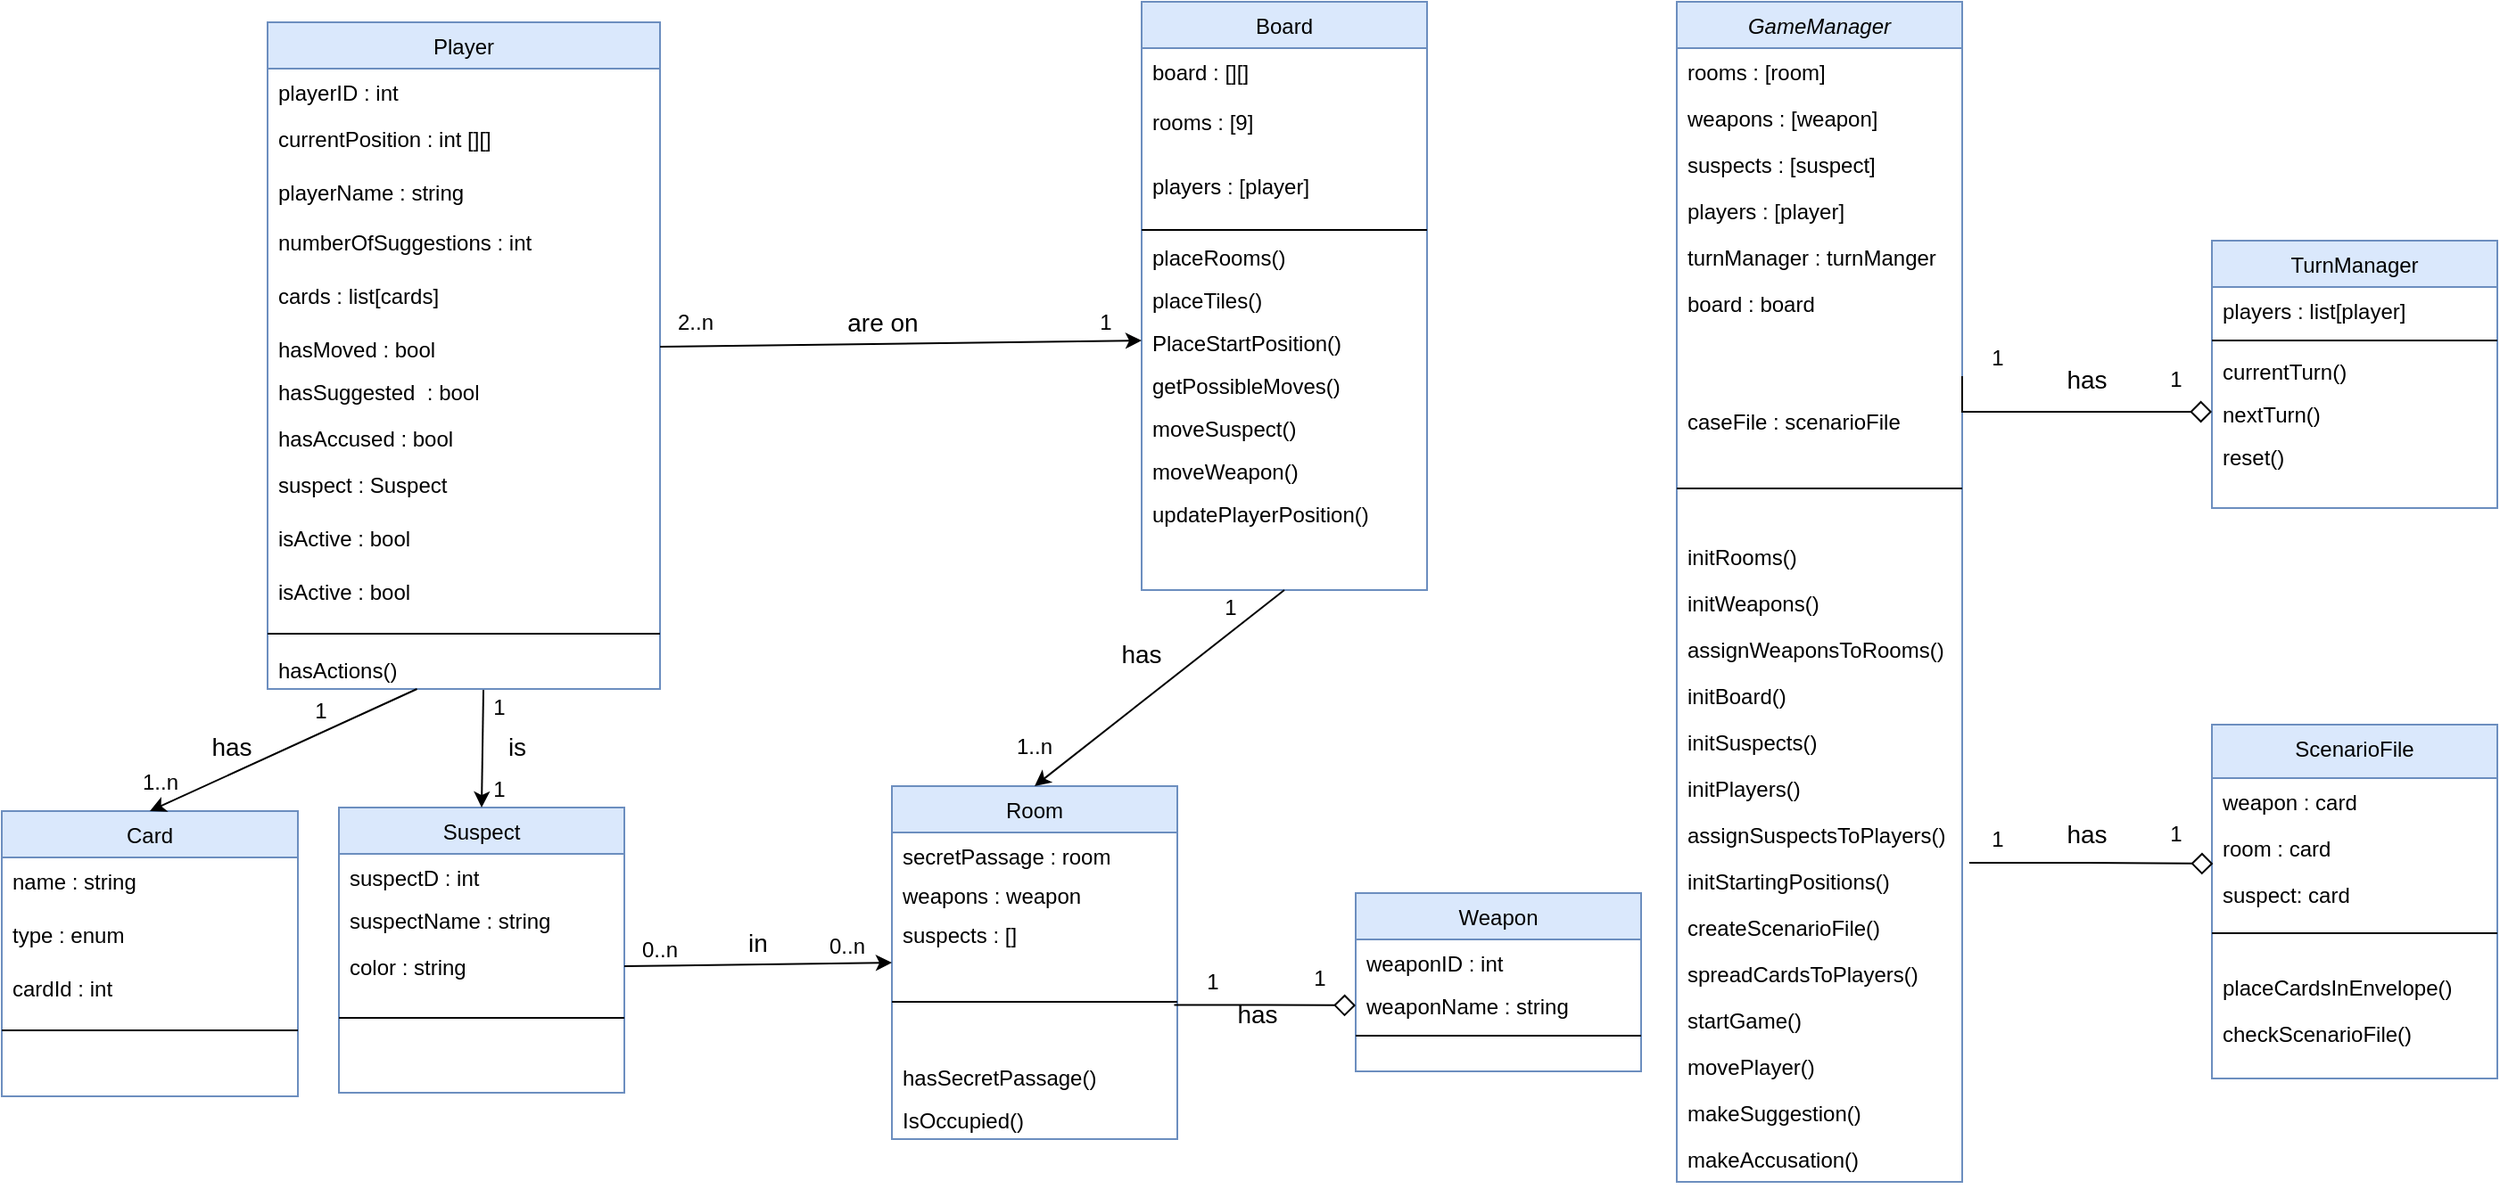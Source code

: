 <mxfile version="14.4.7" type="github">
  <diagram id="C5RBs43oDa-KdzZeNtuy" name="Backend_design">
    <mxGraphModel dx="2249" dy="794" grid="1" gridSize="10" guides="1" tooltips="1" connect="1" arrows="1" fold="1" page="1" pageScale="1" pageWidth="827" pageHeight="1169" math="0" shadow="0">
      <root>
        <mxCell id="WIyWlLk6GJQsqaUBKTNV-0" />
        <mxCell id="WIyWlLk6GJQsqaUBKTNV-1" parent="WIyWlLk6GJQsqaUBKTNV-0" />
        <mxCell id="zkfFHV4jXpPFQw0GAbJ--0" value="GameManager" style="swimlane;fontStyle=2;align=center;verticalAlign=top;childLayout=stackLayout;horizontal=1;startSize=26;horizontalStack=0;resizeParent=1;resizeLast=0;collapsible=1;marginBottom=0;rounded=0;shadow=0;strokeWidth=1;fillColor=#dae8fc;strokeColor=#6c8ebf;" parent="WIyWlLk6GJQsqaUBKTNV-1" vertex="1">
          <mxGeometry x="330" y="20" width="160" height="662" as="geometry">
            <mxRectangle x="230" y="140" width="160" height="26" as="alternateBounds" />
          </mxGeometry>
        </mxCell>
        <mxCell id="31X4af6FUvIwJoq8mnIn-27" value="rooms : [room]" style="text;align=left;verticalAlign=top;spacingLeft=4;spacingRight=4;overflow=hidden;rotatable=0;points=[[0,0.5],[1,0.5]];portConstraint=eastwest;rounded=0;shadow=0;html=0;" parent="zkfFHV4jXpPFQw0GAbJ--0" vertex="1">
          <mxGeometry y="26" width="160" height="26" as="geometry" />
        </mxCell>
        <mxCell id="31X4af6FUvIwJoq8mnIn-28" value="weapons : [weapon]" style="text;align=left;verticalAlign=top;spacingLeft=4;spacingRight=4;overflow=hidden;rotatable=0;points=[[0,0.5],[1,0.5]];portConstraint=eastwest;rounded=0;shadow=0;html=0;" parent="zkfFHV4jXpPFQw0GAbJ--0" vertex="1">
          <mxGeometry y="52" width="160" height="26" as="geometry" />
        </mxCell>
        <mxCell id="31X4af6FUvIwJoq8mnIn-29" value="suspects : [suspect]" style="text;align=left;verticalAlign=top;spacingLeft=4;spacingRight=4;overflow=hidden;rotatable=0;points=[[0,0.5],[1,0.5]];portConstraint=eastwest;rounded=0;shadow=0;html=0;fontStyle=0" parent="zkfFHV4jXpPFQw0GAbJ--0" vertex="1">
          <mxGeometry y="78" width="160" height="26" as="geometry" />
        </mxCell>
        <mxCell id="31X4af6FUvIwJoq8mnIn-30" value="players : [player]" style="text;align=left;verticalAlign=top;spacingLeft=4;spacingRight=4;overflow=hidden;rotatable=0;points=[[0,0.5],[1,0.5]];portConstraint=eastwest;rounded=0;shadow=0;html=0;fontStyle=0" parent="zkfFHV4jXpPFQw0GAbJ--0" vertex="1">
          <mxGeometry y="104" width="160" height="26" as="geometry" />
        </mxCell>
        <mxCell id="31X4af6FUvIwJoq8mnIn-36" value="turnManager : turnManger" style="text;align=left;verticalAlign=top;spacingLeft=4;spacingRight=4;overflow=hidden;rotatable=0;points=[[0,0.5],[1,0.5]];portConstraint=eastwest;rounded=0;shadow=0;html=0;fontStyle=0" parent="zkfFHV4jXpPFQw0GAbJ--0" vertex="1">
          <mxGeometry y="130" width="160" height="26" as="geometry" />
        </mxCell>
        <mxCell id="31X4af6FUvIwJoq8mnIn-47" value="board : board" style="text;align=left;verticalAlign=top;spacingLeft=4;spacingRight=4;overflow=hidden;rotatable=0;points=[[0,0.5],[1,0.5]];portConstraint=eastwest;rounded=0;shadow=0;html=0;fontStyle=0" parent="zkfFHV4jXpPFQw0GAbJ--0" vertex="1">
          <mxGeometry y="156" width="160" height="26" as="geometry" />
        </mxCell>
        <mxCell id="zkfFHV4jXpPFQw0GAbJ--6" value="Board" style="swimlane;fontStyle=0;align=center;verticalAlign=top;childLayout=stackLayout;horizontal=1;startSize=26;horizontalStack=0;resizeParent=1;resizeLast=0;collapsible=1;marginBottom=0;rounded=0;shadow=0;strokeWidth=1;swimlaneFillColor=none;fillColor=#dae8fc;strokeColor=#6c8ebf;" parent="WIyWlLk6GJQsqaUBKTNV-1" vertex="1">
          <mxGeometry x="30" y="20" width="160" height="330" as="geometry">
            <mxRectangle x="120" y="360" width="160" height="26" as="alternateBounds" />
          </mxGeometry>
        </mxCell>
        <mxCell id="RlMMQV8Xw6C4g_9XwfZX-2" value="board : [][]" style="text;align=left;verticalAlign=top;spacingLeft=4;spacingRight=4;overflow=hidden;rotatable=0;points=[[0,0.5],[1,0.5]];portConstraint=eastwest;rounded=0;shadow=0;html=0;" parent="zkfFHV4jXpPFQw0GAbJ--6" vertex="1">
          <mxGeometry y="26" width="160" height="28" as="geometry" />
        </mxCell>
        <mxCell id="RlMMQV8Xw6C4g_9XwfZX-3" value="rooms : [9]" style="text;align=left;verticalAlign=top;spacingLeft=4;spacingRight=4;overflow=hidden;rotatable=0;points=[[0,0.5],[1,0.5]];portConstraint=eastwest;rounded=0;shadow=0;html=0;" parent="zkfFHV4jXpPFQw0GAbJ--6" vertex="1">
          <mxGeometry y="54" width="160" height="36" as="geometry" />
        </mxCell>
        <mxCell id="tLb6UcGlhw4jvA0zTLzu-6" value="players : [player]" style="text;align=left;verticalAlign=top;spacingLeft=4;spacingRight=4;overflow=hidden;rotatable=0;points=[[0,0.5],[1,0.5]];portConstraint=eastwest;rounded=0;shadow=0;html=0;" vertex="1" parent="zkfFHV4jXpPFQw0GAbJ--6">
          <mxGeometry y="90" width="160" height="36" as="geometry" />
        </mxCell>
        <mxCell id="zkfFHV4jXpPFQw0GAbJ--9" value="" style="line;html=1;strokeWidth=1;align=left;verticalAlign=middle;spacingTop=-1;spacingLeft=3;spacingRight=3;rotatable=0;labelPosition=right;points=[];portConstraint=eastwest;" parent="zkfFHV4jXpPFQw0GAbJ--6" vertex="1">
          <mxGeometry y="126" width="160" height="4" as="geometry" />
        </mxCell>
        <mxCell id="zkfFHV4jXpPFQw0GAbJ--11" value="placeRooms()&#xa;" style="text;align=left;verticalAlign=top;spacingLeft=4;spacingRight=4;overflow=hidden;rotatable=0;points=[[0,0.5],[1,0.5]];portConstraint=eastwest;" parent="zkfFHV4jXpPFQw0GAbJ--6" vertex="1">
          <mxGeometry y="130" width="160" height="24" as="geometry" />
        </mxCell>
        <mxCell id="RlMMQV8Xw6C4g_9XwfZX-10" value="placeTiles()" style="text;align=left;verticalAlign=top;spacingLeft=4;spacingRight=4;overflow=hidden;rotatable=0;points=[[0,0.5],[1,0.5]];portConstraint=eastwest;" parent="zkfFHV4jXpPFQw0GAbJ--6" vertex="1">
          <mxGeometry y="154" width="160" height="24" as="geometry" />
        </mxCell>
        <mxCell id="RlMMQV8Xw6C4g_9XwfZX-11" value="PlaceStartPosition()" style="text;align=left;verticalAlign=top;spacingLeft=4;spacingRight=4;overflow=hidden;rotatable=0;points=[[0,0.5],[1,0.5]];portConstraint=eastwest;" parent="zkfFHV4jXpPFQw0GAbJ--6" vertex="1">
          <mxGeometry y="178" width="160" height="24" as="geometry" />
        </mxCell>
        <mxCell id="31X4af6FUvIwJoq8mnIn-0" value="getPossibleMoves()" style="text;align=left;verticalAlign=top;spacingLeft=4;spacingRight=4;overflow=hidden;rotatable=0;points=[[0,0.5],[1,0.5]];portConstraint=eastwest;" parent="zkfFHV4jXpPFQw0GAbJ--6" vertex="1">
          <mxGeometry y="202" width="160" height="24" as="geometry" />
        </mxCell>
        <mxCell id="31X4af6FUvIwJoq8mnIn-1" value="moveSuspect()" style="text;align=left;verticalAlign=top;spacingLeft=4;spacingRight=4;overflow=hidden;rotatable=0;points=[[0,0.5],[1,0.5]];portConstraint=eastwest;" parent="zkfFHV4jXpPFQw0GAbJ--6" vertex="1">
          <mxGeometry y="226" width="160" height="24" as="geometry" />
        </mxCell>
        <mxCell id="31X4af6FUvIwJoq8mnIn-2" value="moveWeapon()" style="text;align=left;verticalAlign=top;spacingLeft=4;spacingRight=4;overflow=hidden;rotatable=0;points=[[0,0.5],[1,0.5]];portConstraint=eastwest;" parent="zkfFHV4jXpPFQw0GAbJ--6" vertex="1">
          <mxGeometry y="250" width="160" height="24" as="geometry" />
        </mxCell>
        <mxCell id="31X4af6FUvIwJoq8mnIn-16" value="updatePlayerPosition()" style="text;align=left;verticalAlign=top;spacingLeft=4;spacingRight=4;overflow=hidden;rotatable=0;points=[[0,0.5],[1,0.5]];portConstraint=eastwest;" parent="zkfFHV4jXpPFQw0GAbJ--6" vertex="1">
          <mxGeometry y="274" width="160" height="24" as="geometry" />
        </mxCell>
        <mxCell id="RlMMQV8Xw6C4g_9XwfZX-16" value="Player" style="swimlane;fontStyle=0;align=center;verticalAlign=top;childLayout=stackLayout;horizontal=1;startSize=26;horizontalStack=0;resizeParent=1;resizeLast=0;collapsible=1;marginBottom=0;rounded=0;shadow=0;strokeWidth=1;swimlaneFillColor=none;fillColor=#dae8fc;strokeColor=#6c8ebf;" parent="WIyWlLk6GJQsqaUBKTNV-1" vertex="1">
          <mxGeometry x="-460" y="31.5" width="220" height="374" as="geometry">
            <mxRectangle x="120" y="360" width="160" height="26" as="alternateBounds" />
          </mxGeometry>
        </mxCell>
        <mxCell id="RlMMQV8Xw6C4g_9XwfZX-17" value="playerID : int" style="text;align=left;verticalAlign=top;spacingLeft=4;spacingRight=4;overflow=hidden;rotatable=0;points=[[0,0.5],[1,0.5]];portConstraint=eastwest;" parent="RlMMQV8Xw6C4g_9XwfZX-16" vertex="1">
          <mxGeometry y="26" width="220" height="26" as="geometry" />
        </mxCell>
        <mxCell id="31X4af6FUvIwJoq8mnIn-17" value="currentPosition : int [][]" style="text;align=left;verticalAlign=top;spacingLeft=4;spacingRight=4;overflow=hidden;rotatable=0;points=[[0,0.5],[1,0.5]];portConstraint=eastwest;rounded=0;shadow=0;html=0;" parent="RlMMQV8Xw6C4g_9XwfZX-16" vertex="1">
          <mxGeometry y="52" width="220" height="30" as="geometry" />
        </mxCell>
        <mxCell id="RlMMQV8Xw6C4g_9XwfZX-18" value="playerName : string" style="text;align=left;verticalAlign=top;spacingLeft=4;spacingRight=4;overflow=hidden;rotatable=0;points=[[0,0.5],[1,0.5]];portConstraint=eastwest;rounded=0;shadow=0;html=0;" parent="RlMMQV8Xw6C4g_9XwfZX-16" vertex="1">
          <mxGeometry y="82" width="220" height="28" as="geometry" />
        </mxCell>
        <mxCell id="RlMMQV8Xw6C4g_9XwfZX-19" value="numberOfSuggestions : int" style="text;align=left;verticalAlign=top;spacingLeft=4;spacingRight=4;overflow=hidden;rotatable=0;points=[[0,0.5],[1,0.5]];portConstraint=eastwest;rounded=0;shadow=0;html=0;" parent="RlMMQV8Xw6C4g_9XwfZX-16" vertex="1">
          <mxGeometry y="110" width="220" height="30" as="geometry" />
        </mxCell>
        <mxCell id="RlMMQV8Xw6C4g_9XwfZX-25" value="cards : list[cards]&#xa;" style="text;align=left;verticalAlign=top;spacingLeft=4;spacingRight=4;overflow=hidden;rotatable=0;points=[[0,0.5],[1,0.5]];portConstraint=eastwest;rounded=0;shadow=0;html=0;" parent="RlMMQV8Xw6C4g_9XwfZX-16" vertex="1">
          <mxGeometry y="140" width="220" height="30" as="geometry" />
        </mxCell>
        <mxCell id="eHSTSXHJy3SR8OpnKXX8-3" value="hasMoved : bool" style="text;align=left;verticalAlign=top;spacingLeft=4;spacingRight=4;overflow=hidden;rotatable=0;points=[[0,0.5],[1,0.5]];portConstraint=eastwest;" parent="RlMMQV8Xw6C4g_9XwfZX-16" vertex="1">
          <mxGeometry y="170" width="220" height="24" as="geometry" />
        </mxCell>
        <mxCell id="eHSTSXHJy3SR8OpnKXX8-4" value="hasSuggested  : bool" style="text;align=left;verticalAlign=top;spacingLeft=4;spacingRight=4;overflow=hidden;rotatable=0;points=[[0,0.5],[1,0.5]];portConstraint=eastwest;" parent="RlMMQV8Xw6C4g_9XwfZX-16" vertex="1">
          <mxGeometry y="194" width="220" height="26" as="geometry" />
        </mxCell>
        <mxCell id="eHSTSXHJy3SR8OpnKXX8-9" value="hasAccused : bool" style="text;align=left;verticalAlign=top;spacingLeft=4;spacingRight=4;overflow=hidden;rotatable=0;points=[[0,0.5],[1,0.5]];portConstraint=eastwest;" parent="RlMMQV8Xw6C4g_9XwfZX-16" vertex="1">
          <mxGeometry y="220" width="220" height="26" as="geometry" />
        </mxCell>
        <mxCell id="8M5iGAasmzWIyIBFEKK6-3" value="suspect : Suspect" style="text;align=left;verticalAlign=top;spacingLeft=4;spacingRight=4;overflow=hidden;rotatable=0;points=[[0,0.5],[1,0.5]];portConstraint=eastwest;rounded=0;shadow=0;html=0;" parent="RlMMQV8Xw6C4g_9XwfZX-16" vertex="1">
          <mxGeometry y="246" width="220" height="30" as="geometry" />
        </mxCell>
        <mxCell id="tLb6UcGlhw4jvA0zTLzu-21" value="isActive : bool" style="text;align=left;verticalAlign=top;spacingLeft=4;spacingRight=4;overflow=hidden;rotatable=0;points=[[0,0.5],[1,0.5]];portConstraint=eastwest;rounded=0;shadow=0;html=0;" vertex="1" parent="RlMMQV8Xw6C4g_9XwfZX-16">
          <mxGeometry y="276" width="220" height="30" as="geometry" />
        </mxCell>
        <mxCell id="31X4af6FUvIwJoq8mnIn-18" value="isActive : bool" style="text;align=left;verticalAlign=top;spacingLeft=4;spacingRight=4;overflow=hidden;rotatable=0;points=[[0,0.5],[1,0.5]];portConstraint=eastwest;rounded=0;shadow=0;html=0;" parent="RlMMQV8Xw6C4g_9XwfZX-16" vertex="1">
          <mxGeometry y="306" width="220" height="30" as="geometry" />
        </mxCell>
        <mxCell id="RlMMQV8Xw6C4g_9XwfZX-20" value="" style="line;html=1;strokeWidth=1;align=left;verticalAlign=middle;spacingTop=-1;spacingLeft=3;spacingRight=3;rotatable=0;labelPosition=right;points=[];portConstraint=eastwest;" parent="RlMMQV8Xw6C4g_9XwfZX-16" vertex="1">
          <mxGeometry y="336" width="220" height="14" as="geometry" />
        </mxCell>
        <mxCell id="31X4af6FUvIwJoq8mnIn-14" value="hasActions()" style="text;align=left;verticalAlign=top;spacingLeft=4;spacingRight=4;overflow=hidden;rotatable=0;points=[[0,0.5],[1,0.5]];portConstraint=eastwest;" parent="RlMMQV8Xw6C4g_9XwfZX-16" vertex="1">
          <mxGeometry y="350" width="220" height="24" as="geometry" />
        </mxCell>
        <mxCell id="RlMMQV8Xw6C4g_9XwfZX-40" value="Card" style="swimlane;fontStyle=0;align=center;verticalAlign=top;childLayout=stackLayout;horizontal=1;startSize=26;horizontalStack=0;resizeParent=1;resizeLast=0;collapsible=1;marginBottom=0;rounded=0;shadow=0;strokeWidth=1;swimlaneFillColor=none;fillColor=#dae8fc;strokeColor=#6c8ebf;" parent="WIyWlLk6GJQsqaUBKTNV-1" vertex="1">
          <mxGeometry x="-609" y="474" width="166" height="160" as="geometry">
            <mxRectangle x="120" y="360" width="160" height="26" as="alternateBounds" />
          </mxGeometry>
        </mxCell>
        <mxCell id="RlMMQV8Xw6C4g_9XwfZX-43" value="name : string" style="text;align=left;verticalAlign=top;spacingLeft=4;spacingRight=4;overflow=hidden;rotatable=0;points=[[0,0.5],[1,0.5]];portConstraint=eastwest;rounded=0;shadow=0;html=0;" parent="RlMMQV8Xw6C4g_9XwfZX-40" vertex="1">
          <mxGeometry y="26" width="166" height="30" as="geometry" />
        </mxCell>
        <mxCell id="tLb6UcGlhw4jvA0zTLzu-12" value="type : enum" style="text;align=left;verticalAlign=top;spacingLeft=4;spacingRight=4;overflow=hidden;rotatable=0;points=[[0,0.5],[1,0.5]];portConstraint=eastwest;rounded=0;shadow=0;html=0;" vertex="1" parent="RlMMQV8Xw6C4g_9XwfZX-40">
          <mxGeometry y="56" width="166" height="30" as="geometry" />
        </mxCell>
        <mxCell id="tLb6UcGlhw4jvA0zTLzu-13" value="cardId : int" style="text;align=left;verticalAlign=top;spacingLeft=4;spacingRight=4;overflow=hidden;rotatable=0;points=[[0,0.5],[1,0.5]];portConstraint=eastwest;rounded=0;shadow=0;html=0;" vertex="1" parent="RlMMQV8Xw6C4g_9XwfZX-40">
          <mxGeometry y="86" width="166" height="30" as="geometry" />
        </mxCell>
        <mxCell id="RlMMQV8Xw6C4g_9XwfZX-45" value="" style="line;html=1;strokeWidth=1;align=left;verticalAlign=middle;spacingTop=-1;spacingLeft=3;spacingRight=3;rotatable=0;labelPosition=right;points=[];portConstraint=eastwest;" parent="RlMMQV8Xw6C4g_9XwfZX-40" vertex="1">
          <mxGeometry y="116" width="166" height="14" as="geometry" />
        </mxCell>
        <mxCell id="RlMMQV8Xw6C4g_9XwfZX-55" value="Weapon" style="swimlane;fontStyle=0;align=center;verticalAlign=top;childLayout=stackLayout;horizontal=1;startSize=26;horizontalStack=0;resizeParent=1;resizeLast=0;collapsible=1;marginBottom=0;rounded=0;shadow=0;strokeWidth=1;swimlaneFillColor=none;fillColor=#dae8fc;strokeColor=#6c8ebf;" parent="WIyWlLk6GJQsqaUBKTNV-1" vertex="1">
          <mxGeometry x="150" y="520" width="160" height="100" as="geometry">
            <mxRectangle x="120" y="360" width="160" height="26" as="alternateBounds" />
          </mxGeometry>
        </mxCell>
        <mxCell id="RlMMQV8Xw6C4g_9XwfZX-58" value="weaponID : int" style="text;align=left;verticalAlign=top;spacingLeft=4;spacingRight=4;overflow=hidden;rotatable=0;points=[[0,0.5],[1,0.5]];portConstraint=eastwest;" parent="RlMMQV8Xw6C4g_9XwfZX-55" vertex="1">
          <mxGeometry y="26" width="160" height="24" as="geometry" />
        </mxCell>
        <mxCell id="RlMMQV8Xw6C4g_9XwfZX-56" value="weaponName : string" style="text;align=left;verticalAlign=top;spacingLeft=4;spacingRight=4;overflow=hidden;rotatable=0;points=[[0,0.5],[1,0.5]];portConstraint=eastwest;" parent="RlMMQV8Xw6C4g_9XwfZX-55" vertex="1">
          <mxGeometry y="50" width="160" height="26" as="geometry" />
        </mxCell>
        <mxCell id="RlMMQV8Xw6C4g_9XwfZX-57" value="" style="line;html=1;strokeWidth=1;align=left;verticalAlign=middle;spacingTop=-1;spacingLeft=3;spacingRight=3;rotatable=0;labelPosition=right;points=[];portConstraint=eastwest;" parent="RlMMQV8Xw6C4g_9XwfZX-55" vertex="1">
          <mxGeometry y="76" width="160" height="8" as="geometry" />
        </mxCell>
        <mxCell id="RlMMQV8Xw6C4g_9XwfZX-61" value="Room" style="swimlane;fontStyle=0;align=center;verticalAlign=top;childLayout=stackLayout;horizontal=1;startSize=26;horizontalStack=0;resizeParent=1;resizeLast=0;collapsible=1;marginBottom=0;rounded=0;shadow=0;strokeWidth=1;swimlaneFillColor=none;fillColor=#dae8fc;strokeColor=#6c8ebf;" parent="WIyWlLk6GJQsqaUBKTNV-1" vertex="1">
          <mxGeometry x="-110" y="460" width="160" height="198" as="geometry">
            <mxRectangle x="120" y="360" width="160" height="26" as="alternateBounds" />
          </mxGeometry>
        </mxCell>
        <mxCell id="RlMMQV8Xw6C4g_9XwfZX-68" value="secretPassage : room" style="text;align=left;verticalAlign=top;spacingLeft=4;spacingRight=4;overflow=hidden;rotatable=0;points=[[0,0.5],[1,0.5]];portConstraint=eastwest;" parent="RlMMQV8Xw6C4g_9XwfZX-61" vertex="1">
          <mxGeometry y="26" width="160" height="22" as="geometry" />
        </mxCell>
        <mxCell id="RlMMQV8Xw6C4g_9XwfZX-67" value="weapons : weapon" style="text;align=left;verticalAlign=top;spacingLeft=4;spacingRight=4;overflow=hidden;rotatable=0;points=[[0,0.5],[1,0.5]];portConstraint=eastwest;" parent="RlMMQV8Xw6C4g_9XwfZX-61" vertex="1">
          <mxGeometry y="48" width="160" height="22" as="geometry" />
        </mxCell>
        <mxCell id="8M5iGAasmzWIyIBFEKK6-1" value="suspects : []" style="text;align=left;verticalAlign=top;spacingLeft=4;spacingRight=4;overflow=hidden;rotatable=0;points=[[0,0.5],[1,0.5]];portConstraint=eastwest;" parent="RlMMQV8Xw6C4g_9XwfZX-61" vertex="1">
          <mxGeometry y="70" width="160" height="22" as="geometry" />
        </mxCell>
        <mxCell id="RlMMQV8Xw6C4g_9XwfZX-63" value="" style="line;html=1;strokeWidth=1;align=left;verticalAlign=middle;spacingTop=-1;spacingLeft=3;spacingRight=3;rotatable=0;labelPosition=right;points=[];portConstraint=eastwest;" parent="RlMMQV8Xw6C4g_9XwfZX-61" vertex="1">
          <mxGeometry y="92" width="160" height="58" as="geometry" />
        </mxCell>
        <mxCell id="RlMMQV8Xw6C4g_9XwfZX-179" value="hasSecretPassage()" style="text;align=left;verticalAlign=top;spacingLeft=4;spacingRight=4;overflow=hidden;rotatable=0;points=[[0,0.5],[1,0.5]];portConstraint=eastwest;" parent="RlMMQV8Xw6C4g_9XwfZX-61" vertex="1">
          <mxGeometry y="150" width="160" height="24" as="geometry" />
        </mxCell>
        <mxCell id="RlMMQV8Xw6C4g_9XwfZX-66" value="IsOccupied()" style="text;align=left;verticalAlign=top;spacingLeft=4;spacingRight=4;overflow=hidden;rotatable=0;points=[[0,0.5],[1,0.5]];portConstraint=eastwest;" parent="RlMMQV8Xw6C4g_9XwfZX-61" vertex="1">
          <mxGeometry y="174" width="160" height="24" as="geometry" />
        </mxCell>
        <mxCell id="RlMMQV8Xw6C4g_9XwfZX-70" value="Suspect" style="swimlane;fontStyle=0;align=center;verticalAlign=top;childLayout=stackLayout;horizontal=1;startSize=26;horizontalStack=0;resizeParent=1;resizeLast=0;collapsible=1;marginBottom=0;rounded=0;shadow=0;strokeWidth=1;swimlaneFillColor=none;fillColor=#dae8fc;strokeColor=#6c8ebf;" parent="WIyWlLk6GJQsqaUBKTNV-1" vertex="1">
          <mxGeometry x="-420" y="472" width="160" height="160" as="geometry">
            <mxRectangle x="120" y="360" width="160" height="26" as="alternateBounds" />
          </mxGeometry>
        </mxCell>
        <mxCell id="RlMMQV8Xw6C4g_9XwfZX-71" value="suspectD : int" style="text;align=left;verticalAlign=top;spacingLeft=4;spacingRight=4;overflow=hidden;rotatable=0;points=[[0,0.5],[1,0.5]];portConstraint=eastwest;" parent="RlMMQV8Xw6C4g_9XwfZX-70" vertex="1">
          <mxGeometry y="26" width="160" height="24" as="geometry" />
        </mxCell>
        <mxCell id="RlMMQV8Xw6C4g_9XwfZX-72" value="suspectName : string" style="text;align=left;verticalAlign=top;spacingLeft=4;spacingRight=4;overflow=hidden;rotatable=0;points=[[0,0.5],[1,0.5]];portConstraint=eastwest;" parent="RlMMQV8Xw6C4g_9XwfZX-70" vertex="1">
          <mxGeometry y="50" width="160" height="26" as="geometry" />
        </mxCell>
        <mxCell id="31X4af6FUvIwJoq8mnIn-44" value="color : string" style="text;align=left;verticalAlign=top;spacingLeft=4;spacingRight=4;overflow=hidden;rotatable=0;points=[[0,0.5],[1,0.5]];portConstraint=eastwest;" parent="RlMMQV8Xw6C4g_9XwfZX-70" vertex="1">
          <mxGeometry y="76" width="160" height="26" as="geometry" />
        </mxCell>
        <mxCell id="RlMMQV8Xw6C4g_9XwfZX-73" value="" style="line;html=1;strokeWidth=1;align=left;verticalAlign=middle;spacingTop=-1;spacingLeft=3;spacingRight=3;rotatable=0;labelPosition=right;points=[];portConstraint=eastwest;" parent="RlMMQV8Xw6C4g_9XwfZX-70" vertex="1">
          <mxGeometry y="102" width="160" height="32" as="geometry" />
        </mxCell>
        <mxCell id="eHSTSXHJy3SR8OpnKXX8-13" value="" style="endArrow=classic;html=1;exitX=0.5;exitY=1;exitDx=0;exitDy=0;entryX=0.5;entryY=0;entryDx=0;entryDy=0;" parent="WIyWlLk6GJQsqaUBKTNV-1" source="zkfFHV4jXpPFQw0GAbJ--6" target="RlMMQV8Xw6C4g_9XwfZX-61" edge="1">
          <mxGeometry width="50" height="50" relative="1" as="geometry">
            <mxPoint x="-480" y="410" as="sourcePoint" />
            <mxPoint x="-350" y="350" as="targetPoint" />
          </mxGeometry>
        </mxCell>
        <mxCell id="31X4af6FUvIwJoq8mnIn-3" value="&lt;font style=&quot;font-size: 14px&quot;&gt;has&lt;/font&gt;" style="text;html=1;strokeColor=none;fillColor=none;align=center;verticalAlign=middle;whiteSpace=wrap;rounded=0;" parent="WIyWlLk6GJQsqaUBKTNV-1" vertex="1">
          <mxGeometry x="10" y="376" width="40" height="20" as="geometry" />
        </mxCell>
        <mxCell id="31X4af6FUvIwJoq8mnIn-4" value="1" style="text;html=1;strokeColor=none;fillColor=none;align=center;verticalAlign=middle;whiteSpace=wrap;rounded=0;" parent="WIyWlLk6GJQsqaUBKTNV-1" vertex="1">
          <mxGeometry x="60" y="350" width="40" height="20" as="geometry" />
        </mxCell>
        <mxCell id="31X4af6FUvIwJoq8mnIn-5" value="1..n" style="text;html=1;strokeColor=none;fillColor=none;align=center;verticalAlign=middle;whiteSpace=wrap;rounded=0;" parent="WIyWlLk6GJQsqaUBKTNV-1" vertex="1">
          <mxGeometry x="-50" y="428" width="40" height="20" as="geometry" />
        </mxCell>
        <mxCell id="31X4af6FUvIwJoq8mnIn-7" value="&lt;font style=&quot;font-size: 14px&quot;&gt;has&lt;/font&gt;" style="text;html=1;strokeColor=none;fillColor=none;align=center;verticalAlign=middle;whiteSpace=wrap;rounded=0;" parent="WIyWlLk6GJQsqaUBKTNV-1" vertex="1">
          <mxGeometry x="60" y="578" width="70" height="20" as="geometry" />
        </mxCell>
        <mxCell id="31X4af6FUvIwJoq8mnIn-8" value="0..n" style="text;html=1;strokeColor=none;fillColor=none;align=center;verticalAlign=middle;whiteSpace=wrap;rounded=0;" parent="WIyWlLk6GJQsqaUBKTNV-1" vertex="1">
          <mxGeometry x="-155" y="540" width="40" height="20" as="geometry" />
        </mxCell>
        <mxCell id="31X4af6FUvIwJoq8mnIn-9" value="1" style="text;html=1;strokeColor=none;fillColor=none;align=center;verticalAlign=middle;whiteSpace=wrap;rounded=0;" parent="WIyWlLk6GJQsqaUBKTNV-1" vertex="1">
          <mxGeometry x="110" y="558" width="40" height="20" as="geometry" />
        </mxCell>
        <mxCell id="31X4af6FUvIwJoq8mnIn-12" value="1" style="text;html=1;strokeColor=none;fillColor=none;align=center;verticalAlign=middle;whiteSpace=wrap;rounded=0;" parent="WIyWlLk6GJQsqaUBKTNV-1" vertex="1">
          <mxGeometry x="50" y="560" width="40" height="20" as="geometry" />
        </mxCell>
        <mxCell id="31X4af6FUvIwJoq8mnIn-13" value="0..n" style="text;html=1;strokeColor=none;fillColor=none;align=center;verticalAlign=middle;whiteSpace=wrap;rounded=0;" parent="WIyWlLk6GJQsqaUBKTNV-1" vertex="1">
          <mxGeometry x="-260" y="542" width="40" height="20" as="geometry" />
        </mxCell>
        <mxCell id="31X4af6FUvIwJoq8mnIn-22" style="edgeStyle=orthogonalEdgeStyle;rounded=0;orthogonalLoop=1;jettySize=auto;html=1;startArrow=none;startFill=0;endArrow=diamond;endFill=0;endSize=10;exitX=0.989;exitY=0.53;exitDx=0;exitDy=0;exitPerimeter=0;entryX=0;entryY=0.5;entryDx=0;entryDy=0;" parent="WIyWlLk6GJQsqaUBKTNV-1" source="RlMMQV8Xw6C4g_9XwfZX-63" target="RlMMQV8Xw6C4g_9XwfZX-56" edge="1">
          <mxGeometry relative="1" as="geometry">
            <mxPoint y="710" as="targetPoint" />
            <mxPoint x="-180" y="540.471" as="sourcePoint" />
          </mxGeometry>
        </mxCell>
        <mxCell id="31X4af6FUvIwJoq8mnIn-23" value="" style="endArrow=classic;html=1;entryX=0.5;entryY=0;entryDx=0;entryDy=0;exitX=0.55;exitY=1.021;exitDx=0;exitDy=0;exitPerimeter=0;" parent="WIyWlLk6GJQsqaUBKTNV-1" target="RlMMQV8Xw6C4g_9XwfZX-70" edge="1" source="31X4af6FUvIwJoq8mnIn-14">
          <mxGeometry width="50" height="50" relative="1" as="geometry">
            <mxPoint x="-364" y="650" as="sourcePoint" />
            <mxPoint x="-190" y="727" as="targetPoint" />
          </mxGeometry>
        </mxCell>
        <mxCell id="31X4af6FUvIwJoq8mnIn-24" value="&lt;font style=&quot;font-size: 14px&quot;&gt;is&lt;/font&gt;" style="text;html=1;strokeColor=none;fillColor=none;align=center;verticalAlign=middle;whiteSpace=wrap;rounded=0;" parent="WIyWlLk6GJQsqaUBKTNV-1" vertex="1">
          <mxGeometry x="-340" y="428" width="40" height="20" as="geometry" />
        </mxCell>
        <mxCell id="31X4af6FUvIwJoq8mnIn-25" value="1" style="text;html=1;strokeColor=none;fillColor=none;align=center;verticalAlign=middle;whiteSpace=wrap;rounded=0;" parent="WIyWlLk6GJQsqaUBKTNV-1" vertex="1">
          <mxGeometry x="-350" y="405.5" width="40" height="20" as="geometry" />
        </mxCell>
        <mxCell id="31X4af6FUvIwJoq8mnIn-26" value="1" style="text;html=1;strokeColor=none;fillColor=none;align=center;verticalAlign=middle;whiteSpace=wrap;rounded=0;" parent="WIyWlLk6GJQsqaUBKTNV-1" vertex="1">
          <mxGeometry x="-350" y="452" width="40" height="20" as="geometry" />
        </mxCell>
        <mxCell id="tLb6UcGlhw4jvA0zTLzu-7" value="" style="endArrow=classic;html=1;entryX=0;entryY=0.5;entryDx=0;entryDy=0;exitX=1;exitY=0.5;exitDx=0;exitDy=0;" edge="1" parent="WIyWlLk6GJQsqaUBKTNV-1" source="eHSTSXHJy3SR8OpnKXX8-3" target="RlMMQV8Xw6C4g_9XwfZX-11">
          <mxGeometry width="50" height="50" relative="1" as="geometry">
            <mxPoint x="-200" y="210" as="sourcePoint" />
            <mxPoint x="10" y="210" as="targetPoint" />
          </mxGeometry>
        </mxCell>
        <mxCell id="tLb6UcGlhw4jvA0zTLzu-8" value="1" style="text;html=1;strokeColor=none;fillColor=none;align=center;verticalAlign=middle;whiteSpace=wrap;rounded=0;" vertex="1" parent="WIyWlLk6GJQsqaUBKTNV-1">
          <mxGeometry x="-10" y="190" width="40" height="20" as="geometry" />
        </mxCell>
        <mxCell id="tLb6UcGlhw4jvA0zTLzu-9" value="2..n" style="text;html=1;strokeColor=none;fillColor=none;align=center;verticalAlign=middle;whiteSpace=wrap;rounded=0;" vertex="1" parent="WIyWlLk6GJQsqaUBKTNV-1">
          <mxGeometry x="-240" y="190" width="40" height="20" as="geometry" />
        </mxCell>
        <mxCell id="tLb6UcGlhw4jvA0zTLzu-10" value="&lt;font style=&quot;font-size: 14px&quot;&gt;are on&lt;/font&gt;" style="text;html=1;strokeColor=none;fillColor=none;align=center;verticalAlign=middle;whiteSpace=wrap;rounded=0;" vertex="1" parent="WIyWlLk6GJQsqaUBKTNV-1">
          <mxGeometry x="-140" y="190" width="50" height="20" as="geometry" />
        </mxCell>
        <mxCell id="31X4af6FUvIwJoq8mnIn-48" value="caseFile : scenarioFile" style="text;align=left;verticalAlign=top;spacingLeft=4;spacingRight=4;overflow=hidden;rotatable=0;points=[[0,0.5],[1,0.5]];portConstraint=eastwest;rounded=0;shadow=0;html=0;fontStyle=0" parent="WIyWlLk6GJQsqaUBKTNV-1" vertex="1">
          <mxGeometry x="330" y="242" width="160" height="26" as="geometry" />
        </mxCell>
        <mxCell id="zkfFHV4jXpPFQw0GAbJ--4" value="" style="line;html=1;strokeWidth=1;align=left;verticalAlign=middle;spacingTop=-1;spacingLeft=3;spacingRight=3;rotatable=0;labelPosition=right;points=[];portConstraint=eastwest;" parent="WIyWlLk6GJQsqaUBKTNV-1" vertex="1">
          <mxGeometry x="330" y="268" width="160" height="50" as="geometry" />
        </mxCell>
        <mxCell id="zkfFHV4jXpPFQw0GAbJ--2" value="initRooms()" style="text;align=left;verticalAlign=top;spacingLeft=4;spacingRight=4;overflow=hidden;rotatable=0;points=[[0,0.5],[1,0.5]];portConstraint=eastwest;rounded=0;shadow=0;html=0;" parent="WIyWlLk6GJQsqaUBKTNV-1" vertex="1">
          <mxGeometry x="330" y="318" width="160" height="26" as="geometry" />
        </mxCell>
        <mxCell id="zkfFHV4jXpPFQw0GAbJ--3" value="initWeapons()" style="text;align=left;verticalAlign=top;spacingLeft=4;spacingRight=4;overflow=hidden;rotatable=0;points=[[0,0.5],[1,0.5]];portConstraint=eastwest;rounded=0;shadow=0;html=0;" parent="WIyWlLk6GJQsqaUBKTNV-1" vertex="1">
          <mxGeometry x="330" y="344" width="160" height="26" as="geometry" />
        </mxCell>
        <mxCell id="zkfFHV4jXpPFQw0GAbJ--1" value="assignWeaponsToRooms()" style="text;align=left;verticalAlign=top;spacingLeft=4;spacingRight=4;overflow=hidden;rotatable=0;points=[[0,0.5],[1,0.5]];portConstraint=eastwest;" parent="WIyWlLk6GJQsqaUBKTNV-1" vertex="1">
          <mxGeometry x="330" y="370" width="160" height="26" as="geometry" />
        </mxCell>
        <mxCell id="31X4af6FUvIwJoq8mnIn-31" value="initBoard()" style="text;align=left;verticalAlign=top;spacingLeft=4;spacingRight=4;overflow=hidden;rotatable=0;points=[[0,0.5],[1,0.5]];portConstraint=eastwest;" parent="WIyWlLk6GJQsqaUBKTNV-1" vertex="1">
          <mxGeometry x="330" y="396" width="160" height="26" as="geometry" />
        </mxCell>
        <mxCell id="31X4af6FUvIwJoq8mnIn-32" value="initSuspects()" style="text;align=left;verticalAlign=top;spacingLeft=4;spacingRight=4;overflow=hidden;rotatable=0;points=[[0,0.5],[1,0.5]];portConstraint=eastwest;" parent="WIyWlLk6GJQsqaUBKTNV-1" vertex="1">
          <mxGeometry x="330" y="422" width="160" height="26" as="geometry" />
        </mxCell>
        <mxCell id="31X4af6FUvIwJoq8mnIn-33" value="initPlayers()" style="text;align=left;verticalAlign=top;spacingLeft=4;spacingRight=4;overflow=hidden;rotatable=0;points=[[0,0.5],[1,0.5]];portConstraint=eastwest;" parent="WIyWlLk6GJQsqaUBKTNV-1" vertex="1">
          <mxGeometry x="330" y="448" width="160" height="26" as="geometry" />
        </mxCell>
        <mxCell id="31X4af6FUvIwJoq8mnIn-34" value="assignSuspectsToPlayers()" style="text;align=left;verticalAlign=top;spacingLeft=4;spacingRight=4;overflow=hidden;rotatable=0;points=[[0,0.5],[1,0.5]];portConstraint=eastwest;" parent="WIyWlLk6GJQsqaUBKTNV-1" vertex="1">
          <mxGeometry x="330" y="474" width="160" height="26" as="geometry" />
        </mxCell>
        <mxCell id="31X4af6FUvIwJoq8mnIn-35" value="initStartingPositions()" style="text;align=left;verticalAlign=top;spacingLeft=4;spacingRight=4;overflow=hidden;rotatable=0;points=[[0,0.5],[1,0.5]];portConstraint=eastwest;" parent="WIyWlLk6GJQsqaUBKTNV-1" vertex="1">
          <mxGeometry x="330" y="500" width="160" height="26" as="geometry" />
        </mxCell>
        <mxCell id="31X4af6FUvIwJoq8mnIn-37" value="createScenarioFile()" style="text;align=left;verticalAlign=top;spacingLeft=4;spacingRight=4;overflow=hidden;rotatable=0;points=[[0,0.5],[1,0.5]];portConstraint=eastwest;" parent="WIyWlLk6GJQsqaUBKTNV-1" vertex="1">
          <mxGeometry x="330" y="526" width="160" height="26" as="geometry" />
        </mxCell>
        <mxCell id="31X4af6FUvIwJoq8mnIn-38" value="spreadCardsToPlayers()" style="text;align=left;verticalAlign=top;spacingLeft=4;spacingRight=4;overflow=hidden;rotatable=0;points=[[0,0.5],[1,0.5]];portConstraint=eastwest;" parent="WIyWlLk6GJQsqaUBKTNV-1" vertex="1">
          <mxGeometry x="330" y="552" width="160" height="26" as="geometry" />
        </mxCell>
        <mxCell id="31X4af6FUvIwJoq8mnIn-39" value="startGame()" style="text;align=left;verticalAlign=top;spacingLeft=4;spacingRight=4;overflow=hidden;rotatable=0;points=[[0,0.5],[1,0.5]];portConstraint=eastwest;" parent="WIyWlLk6GJQsqaUBKTNV-1" vertex="1">
          <mxGeometry x="330" y="578" width="160" height="26" as="geometry" />
        </mxCell>
        <mxCell id="31X4af6FUvIwJoq8mnIn-40" value="movePlayer()" style="text;align=left;verticalAlign=top;spacingLeft=4;spacingRight=4;overflow=hidden;rotatable=0;points=[[0,0.5],[1,0.5]];portConstraint=eastwest;" parent="WIyWlLk6GJQsqaUBKTNV-1" vertex="1">
          <mxGeometry x="330" y="604" width="160" height="26" as="geometry" />
        </mxCell>
        <mxCell id="31X4af6FUvIwJoq8mnIn-41" value="makeSuggestion()" style="text;align=left;verticalAlign=top;spacingLeft=4;spacingRight=4;overflow=hidden;rotatable=0;points=[[0,0.5],[1,0.5]];portConstraint=eastwest;" parent="WIyWlLk6GJQsqaUBKTNV-1" vertex="1">
          <mxGeometry x="330" y="630" width="160" height="26" as="geometry" />
        </mxCell>
        <mxCell id="31X4af6FUvIwJoq8mnIn-42" value="makeAccusation()" style="text;align=left;verticalAlign=top;spacingLeft=4;spacingRight=4;overflow=hidden;rotatable=0;points=[[0,0.5],[1,0.5]];portConstraint=eastwest;" parent="WIyWlLk6GJQsqaUBKTNV-1" vertex="1">
          <mxGeometry x="330" y="656" width="160" height="26" as="geometry" />
        </mxCell>
        <mxCell id="zkfFHV4jXpPFQw0GAbJ--17" value="ScenarioFile" style="swimlane;fontStyle=0;align=center;verticalAlign=top;childLayout=stackLayout;horizontal=1;startSize=30;horizontalStack=0;resizeParent=1;resizeLast=0;collapsible=1;marginBottom=0;rounded=0;shadow=0;strokeWidth=1;fillColor=#dae8fc;strokeColor=#6c8ebf;" parent="WIyWlLk6GJQsqaUBKTNV-1" vertex="1">
          <mxGeometry x="630" y="425.5" width="160" height="198.5" as="geometry">
            <mxRectangle x="550" y="140" width="160" height="26" as="alternateBounds" />
          </mxGeometry>
        </mxCell>
        <mxCell id="zkfFHV4jXpPFQw0GAbJ--19" value="weapon : card" style="text;align=left;verticalAlign=top;spacingLeft=4;spacingRight=4;overflow=hidden;rotatable=0;points=[[0,0.5],[1,0.5]];portConstraint=eastwest;rounded=0;shadow=0;html=0;" parent="zkfFHV4jXpPFQw0GAbJ--17" vertex="1">
          <mxGeometry y="30" width="160" height="26" as="geometry" />
        </mxCell>
        <mxCell id="zkfFHV4jXpPFQw0GAbJ--20" value="room : card" style="text;align=left;verticalAlign=top;spacingLeft=4;spacingRight=4;overflow=hidden;rotatable=0;points=[[0,0.5],[1,0.5]];portConstraint=eastwest;rounded=0;shadow=0;html=0;" parent="zkfFHV4jXpPFQw0GAbJ--17" vertex="1">
          <mxGeometry y="56" width="160" height="26" as="geometry" />
        </mxCell>
        <mxCell id="zkfFHV4jXpPFQw0GAbJ--22" value="suspect: card" style="text;align=left;verticalAlign=top;spacingLeft=4;spacingRight=4;overflow=hidden;rotatable=0;points=[[0,0.5],[1,0.5]];portConstraint=eastwest;rounded=0;shadow=0;html=0;" parent="zkfFHV4jXpPFQw0GAbJ--17" vertex="1">
          <mxGeometry y="82" width="160" height="18" as="geometry" />
        </mxCell>
        <mxCell id="zkfFHV4jXpPFQw0GAbJ--23" value="" style="line;html=1;strokeWidth=1;align=left;verticalAlign=middle;spacingTop=-1;spacingLeft=3;spacingRight=3;rotatable=0;labelPosition=right;points=[];portConstraint=eastwest;" parent="zkfFHV4jXpPFQw0GAbJ--17" vertex="1">
          <mxGeometry y="100" width="160" height="34" as="geometry" />
        </mxCell>
        <mxCell id="RlMMQV8Xw6C4g_9XwfZX-36" value="placeCardsInEnvelope()" style="text;align=left;verticalAlign=top;spacingLeft=4;spacingRight=4;overflow=hidden;rotatable=0;points=[[0,0.5],[1,0.5]];portConstraint=eastwest;" parent="zkfFHV4jXpPFQw0GAbJ--17" vertex="1">
          <mxGeometry y="134" width="160" height="26" as="geometry" />
        </mxCell>
        <mxCell id="RlMMQV8Xw6C4g_9XwfZX-37" value="checkScenarioFile()" style="text;align=left;verticalAlign=top;spacingLeft=4;spacingRight=4;overflow=hidden;rotatable=0;points=[[0,0.5],[1,0.5]];portConstraint=eastwest;" parent="zkfFHV4jXpPFQw0GAbJ--17" vertex="1">
          <mxGeometry y="160" width="160" height="26" as="geometry" />
        </mxCell>
        <mxCell id="RlMMQV8Xw6C4g_9XwfZX-27" value="TurnManager" style="swimlane;fontStyle=0;align=center;verticalAlign=top;childLayout=stackLayout;horizontal=1;startSize=26;horizontalStack=0;resizeParent=1;resizeLast=0;collapsible=1;marginBottom=0;rounded=0;shadow=0;strokeWidth=1;swimlaneFillColor=none;fillColor=#dae8fc;strokeColor=#6c8ebf;" parent="WIyWlLk6GJQsqaUBKTNV-1" vertex="1">
          <mxGeometry x="630" y="154" width="160" height="150" as="geometry">
            <mxRectangle x="120" y="360" width="160" height="26" as="alternateBounds" />
          </mxGeometry>
        </mxCell>
        <mxCell id="RlMMQV8Xw6C4g_9XwfZX-28" value="players : list[player]" style="text;align=left;verticalAlign=top;spacingLeft=4;spacingRight=4;overflow=hidden;rotatable=0;points=[[0,0.5],[1,0.5]];portConstraint=eastwest;" parent="RlMMQV8Xw6C4g_9XwfZX-27" vertex="1">
          <mxGeometry y="26" width="160" height="26" as="geometry" />
        </mxCell>
        <mxCell id="RlMMQV8Xw6C4g_9XwfZX-31" value="" style="line;html=1;strokeWidth=1;align=left;verticalAlign=middle;spacingTop=-1;spacingLeft=3;spacingRight=3;rotatable=0;labelPosition=right;points=[];portConstraint=eastwest;" parent="RlMMQV8Xw6C4g_9XwfZX-27" vertex="1">
          <mxGeometry y="52" width="160" height="8" as="geometry" />
        </mxCell>
        <mxCell id="RlMMQV8Xw6C4g_9XwfZX-32" value="currentTurn()&#xa;" style="text;align=left;verticalAlign=top;spacingLeft=4;spacingRight=4;overflow=hidden;rotatable=0;points=[[0,0.5],[1,0.5]];portConstraint=eastwest;" parent="RlMMQV8Xw6C4g_9XwfZX-27" vertex="1">
          <mxGeometry y="60" width="160" height="24" as="geometry" />
        </mxCell>
        <mxCell id="RlMMQV8Xw6C4g_9XwfZX-33" value="nextTurn()" style="text;align=left;verticalAlign=top;spacingLeft=4;spacingRight=4;overflow=hidden;rotatable=0;points=[[0,0.5],[1,0.5]];portConstraint=eastwest;" parent="RlMMQV8Xw6C4g_9XwfZX-27" vertex="1">
          <mxGeometry y="84" width="160" height="24" as="geometry" />
        </mxCell>
        <mxCell id="RlMMQV8Xw6C4g_9XwfZX-34" value="reset()" style="text;align=left;verticalAlign=top;spacingLeft=4;spacingRight=4;overflow=hidden;rotatable=0;points=[[0,0.5],[1,0.5]];portConstraint=eastwest;" parent="RlMMQV8Xw6C4g_9XwfZX-27" vertex="1">
          <mxGeometry y="108" width="160" height="24" as="geometry" />
        </mxCell>
        <mxCell id="31X4af6FUvIwJoq8mnIn-49" style="edgeStyle=orthogonalEdgeStyle;rounded=0;orthogonalLoop=1;jettySize=auto;html=1;startArrow=none;startFill=0;endArrow=diamond;endFill=0;endSize=10;entryX=0.004;entryY=-0.221;entryDx=0;entryDy=0;entryPerimeter=0;exitX=1.025;exitY=0.115;exitDx=0;exitDy=0;exitPerimeter=0;" parent="WIyWlLk6GJQsqaUBKTNV-1" source="31X4af6FUvIwJoq8mnIn-35" target="zkfFHV4jXpPFQw0GAbJ--22" edge="1">
          <mxGeometry relative="1" as="geometry">
            <mxPoint x="782.08" y="532.53" as="targetPoint" />
            <mxPoint x="570" y="624.001" as="sourcePoint" />
          </mxGeometry>
        </mxCell>
        <mxCell id="31X4af6FUvIwJoq8mnIn-50" value="1" style="text;html=1;strokeColor=none;fillColor=none;align=center;verticalAlign=middle;whiteSpace=wrap;rounded=0;" parent="WIyWlLk6GJQsqaUBKTNV-1" vertex="1">
          <mxGeometry x="490" y="480" width="40" height="20" as="geometry" />
        </mxCell>
        <mxCell id="31X4af6FUvIwJoq8mnIn-52" value="&lt;font style=&quot;font-size: 14px&quot;&gt;has&lt;/font&gt;" style="text;html=1;strokeColor=none;fillColor=none;align=center;verticalAlign=middle;whiteSpace=wrap;rounded=0;" parent="WIyWlLk6GJQsqaUBKTNV-1" vertex="1">
          <mxGeometry x="540" y="477" width="40" height="20" as="geometry" />
        </mxCell>
        <mxCell id="31X4af6FUvIwJoq8mnIn-53" value="1" style="text;html=1;strokeColor=none;fillColor=none;align=center;verticalAlign=middle;whiteSpace=wrap;rounded=0;" parent="WIyWlLk6GJQsqaUBKTNV-1" vertex="1">
          <mxGeometry x="590" y="477" width="40" height="20" as="geometry" />
        </mxCell>
        <mxCell id="31X4af6FUvIwJoq8mnIn-59" style="edgeStyle=orthogonalEdgeStyle;rounded=0;orthogonalLoop=1;jettySize=auto;html=1;startArrow=none;startFill=0;endArrow=diamond;endFill=0;endSize=10;entryX=0;entryY=0.5;entryDx=0;entryDy=0;exitX=0;exitY=1;exitDx=0;exitDy=0;" parent="WIyWlLk6GJQsqaUBKTNV-1" source="31X4af6FUvIwJoq8mnIn-60" target="RlMMQV8Xw6C4g_9XwfZX-33" edge="1">
          <mxGeometry relative="1" as="geometry">
            <mxPoint x="630.0" y="209.052" as="targetPoint" />
            <mxPoint x="492.88" y="208.754" as="sourcePoint" />
          </mxGeometry>
        </mxCell>
        <mxCell id="31X4af6FUvIwJoq8mnIn-60" value="1" style="text;html=1;strokeColor=none;fillColor=none;align=center;verticalAlign=middle;whiteSpace=wrap;rounded=0;" parent="WIyWlLk6GJQsqaUBKTNV-1" vertex="1">
          <mxGeometry x="490" y="210" width="40" height="20" as="geometry" />
        </mxCell>
        <mxCell id="31X4af6FUvIwJoq8mnIn-61" value="&lt;font style=&quot;font-size: 14px&quot;&gt;has&lt;/font&gt;" style="text;html=1;strokeColor=none;fillColor=none;align=center;verticalAlign=middle;whiteSpace=wrap;rounded=0;rotation=0;" parent="WIyWlLk6GJQsqaUBKTNV-1" vertex="1">
          <mxGeometry x="540" y="222" width="40" height="20" as="geometry" />
        </mxCell>
        <mxCell id="31X4af6FUvIwJoq8mnIn-62" value="1" style="text;html=1;strokeColor=none;fillColor=none;align=center;verticalAlign=middle;whiteSpace=wrap;rounded=0;" parent="WIyWlLk6GJQsqaUBKTNV-1" vertex="1">
          <mxGeometry x="590" y="222" width="40" height="20" as="geometry" />
        </mxCell>
        <mxCell id="tLb6UcGlhw4jvA0zTLzu-14" value="" style="endArrow=classic;html=1;entryX=0.5;entryY=0;entryDx=0;entryDy=0;" edge="1" parent="WIyWlLk6GJQsqaUBKTNV-1" source="31X4af6FUvIwJoq8mnIn-14" target="RlMMQV8Xw6C4g_9XwfZX-40">
          <mxGeometry width="50" height="50" relative="1" as="geometry">
            <mxPoint x="-430" y="421" as="sourcePoint" />
            <mxPoint x="-380" y="460" as="targetPoint" />
          </mxGeometry>
        </mxCell>
        <mxCell id="tLb6UcGlhw4jvA0zTLzu-16" value="1" style="text;html=1;strokeColor=none;fillColor=none;align=center;verticalAlign=middle;whiteSpace=wrap;rounded=0;" vertex="1" parent="WIyWlLk6GJQsqaUBKTNV-1">
          <mxGeometry x="-450" y="408" width="40" height="20" as="geometry" />
        </mxCell>
        <mxCell id="tLb6UcGlhw4jvA0zTLzu-18" value="1..n" style="text;html=1;strokeColor=none;fillColor=none;align=center;verticalAlign=middle;whiteSpace=wrap;rounded=0;" vertex="1" parent="WIyWlLk6GJQsqaUBKTNV-1">
          <mxGeometry x="-540" y="448" width="40" height="20" as="geometry" />
        </mxCell>
        <mxCell id="tLb6UcGlhw4jvA0zTLzu-19" value="&lt;font style=&quot;font-size: 14px&quot;&gt;has&lt;/font&gt;" style="text;html=1;strokeColor=none;fillColor=none;align=center;verticalAlign=middle;whiteSpace=wrap;rounded=0;" vertex="1" parent="WIyWlLk6GJQsqaUBKTNV-1">
          <mxGeometry x="-500" y="428" width="40" height="20" as="geometry" />
        </mxCell>
        <mxCell id="tLb6UcGlhw4jvA0zTLzu-29" value="" style="endArrow=classic;html=1;entryX=0;entryY=0.5;entryDx=0;entryDy=0;exitX=1;exitY=0.5;exitDx=0;exitDy=0;" edge="1" parent="WIyWlLk6GJQsqaUBKTNV-1" source="31X4af6FUvIwJoq8mnIn-44" target="RlMMQV8Xw6C4g_9XwfZX-61">
          <mxGeometry width="50" height="50" relative="1" as="geometry">
            <mxPoint x="-320" y="703.5" as="sourcePoint" />
            <mxPoint x="-50" y="700" as="targetPoint" />
          </mxGeometry>
        </mxCell>
        <mxCell id="tLb6UcGlhw4jvA0zTLzu-30" value="&lt;font style=&quot;font-size: 14px&quot;&gt;in&lt;/font&gt;" style="text;html=1;strokeColor=none;fillColor=none;align=center;verticalAlign=middle;whiteSpace=wrap;rounded=0;" vertex="1" parent="WIyWlLk6GJQsqaUBKTNV-1">
          <mxGeometry x="-210" y="538" width="50" height="20" as="geometry" />
        </mxCell>
      </root>
    </mxGraphModel>
  </diagram>
</mxfile>
